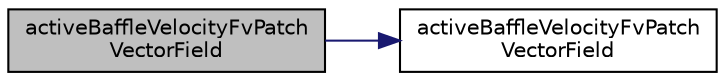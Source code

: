 digraph "activeBaffleVelocityFvPatchVectorField"
{
  bgcolor="transparent";
  edge [fontname="Helvetica",fontsize="10",labelfontname="Helvetica",labelfontsize="10"];
  node [fontname="Helvetica",fontsize="10",shape=record];
  rankdir="LR";
  Node1 [label="activeBaffleVelocityFvPatch\lVectorField",height=0.2,width=0.4,color="black", fillcolor="grey75", style="filled", fontcolor="black"];
  Node1 -> Node2 [color="midnightblue",fontsize="10",style="solid",fontname="Helvetica"];
  Node2 [label="activeBaffleVelocityFvPatch\lVectorField",height=0.2,width=0.4,color="black",URL="$a00017.html#a4f42a98d40b90182b5bc73db989f1cec",tooltip="Construct from patch and internal field. "];
}
